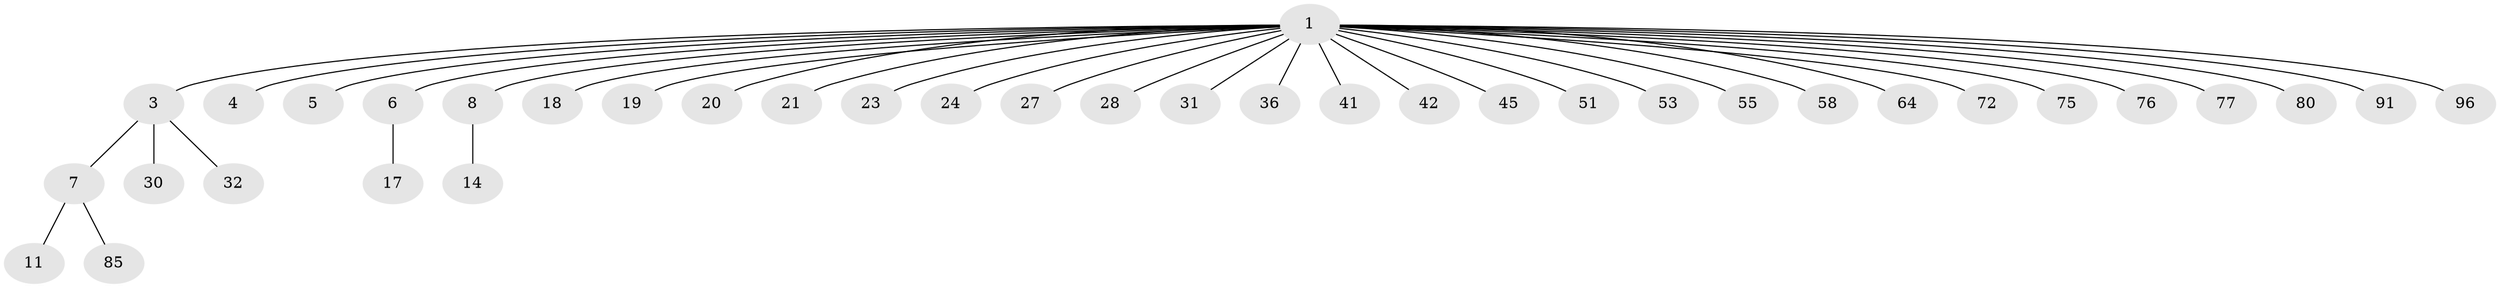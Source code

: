 // original degree distribution, {22: 0.010309278350515464, 10: 0.010309278350515464, 9: 0.010309278350515464, 1: 0.6907216494845361, 4: 0.020618556701030927, 6: 0.010309278350515464, 11: 0.010309278350515464, 3: 0.08247422680412371, 2: 0.14432989690721648, 7: 0.010309278350515464}
// Generated by graph-tools (version 1.1) at 2025/17/03/04/25 18:17:59]
// undirected, 38 vertices, 37 edges
graph export_dot {
graph [start="1"]
  node [color=gray90,style=filled];
  1 [super="+2"];
  3 [super="+16+34+38+59+79+93"];
  4;
  5;
  6 [super="+10+73+48"];
  7 [super="+33+12+61"];
  8 [super="+25+26+9+43+60+65+67+47+13+15"];
  11 [super="+97+69"];
  14 [super="+78"];
  17;
  18;
  19 [super="+37+39+35+22+40+29"];
  20 [super="+66+95"];
  21 [super="+50"];
  23;
  24;
  27;
  28;
  30;
  31;
  32;
  36;
  41 [super="+74+54"];
  42 [super="+46"];
  45 [super="+52"];
  51;
  53 [super="+83+57"];
  55;
  58;
  64;
  72 [super="+89+84"];
  75;
  76;
  77;
  80;
  85;
  91;
  96;
  1 -- 4;
  1 -- 5;
  1 -- 6;
  1 -- 8;
  1 -- 21;
  1 -- 23;
  1 -- 24;
  1 -- 27;
  1 -- 28;
  1 -- 31;
  1 -- 36;
  1 -- 42;
  1 -- 45;
  1 -- 53;
  1 -- 58;
  1 -- 64;
  1 -- 75;
  1 -- 76;
  1 -- 77;
  1 -- 80;
  1 -- 96;
  1 -- 3;
  1 -- 72;
  1 -- 41;
  1 -- 18;
  1 -- 19;
  1 -- 20;
  1 -- 51;
  1 -- 55;
  1 -- 91;
  3 -- 7;
  3 -- 32;
  3 -- 30;
  6 -- 17;
  7 -- 11;
  7 -- 85;
  8 -- 14;
}
